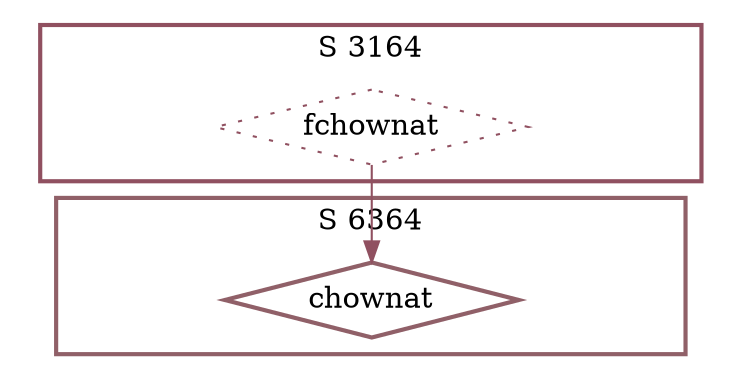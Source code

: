 digraph G {
  ratio=0.500000;
  "UV chownat (6364)" [shape=diamond, label="chownat", color="#906068",
                       style=bold];
  "UV fchownat (3164)" [shape=diamond, label="fchownat", color="#905060",
                        style=dotted];
  
  subgraph cluster_6364 { label="S 6364";
    color="#906068";
    style=bold;
    "UV chownat (6364)"; };
  subgraph cluster_3164 { label="S 3164";
    color="#905060";
    style=bold;
    "UV fchownat (3164)"; };
  
  "UV fchownat (3164)" -> "UV chownat (6364)" [color="#905060"];
  
  }